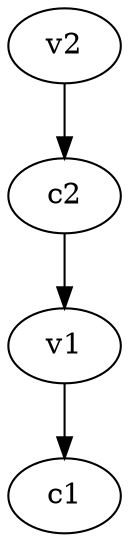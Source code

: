 strict digraph  {
c1;
c2;
v1;
v2;
c2 -> v1  [weight=1];
v1 -> c1  [weight=1];
v2 -> c2  [weight=1];
}
